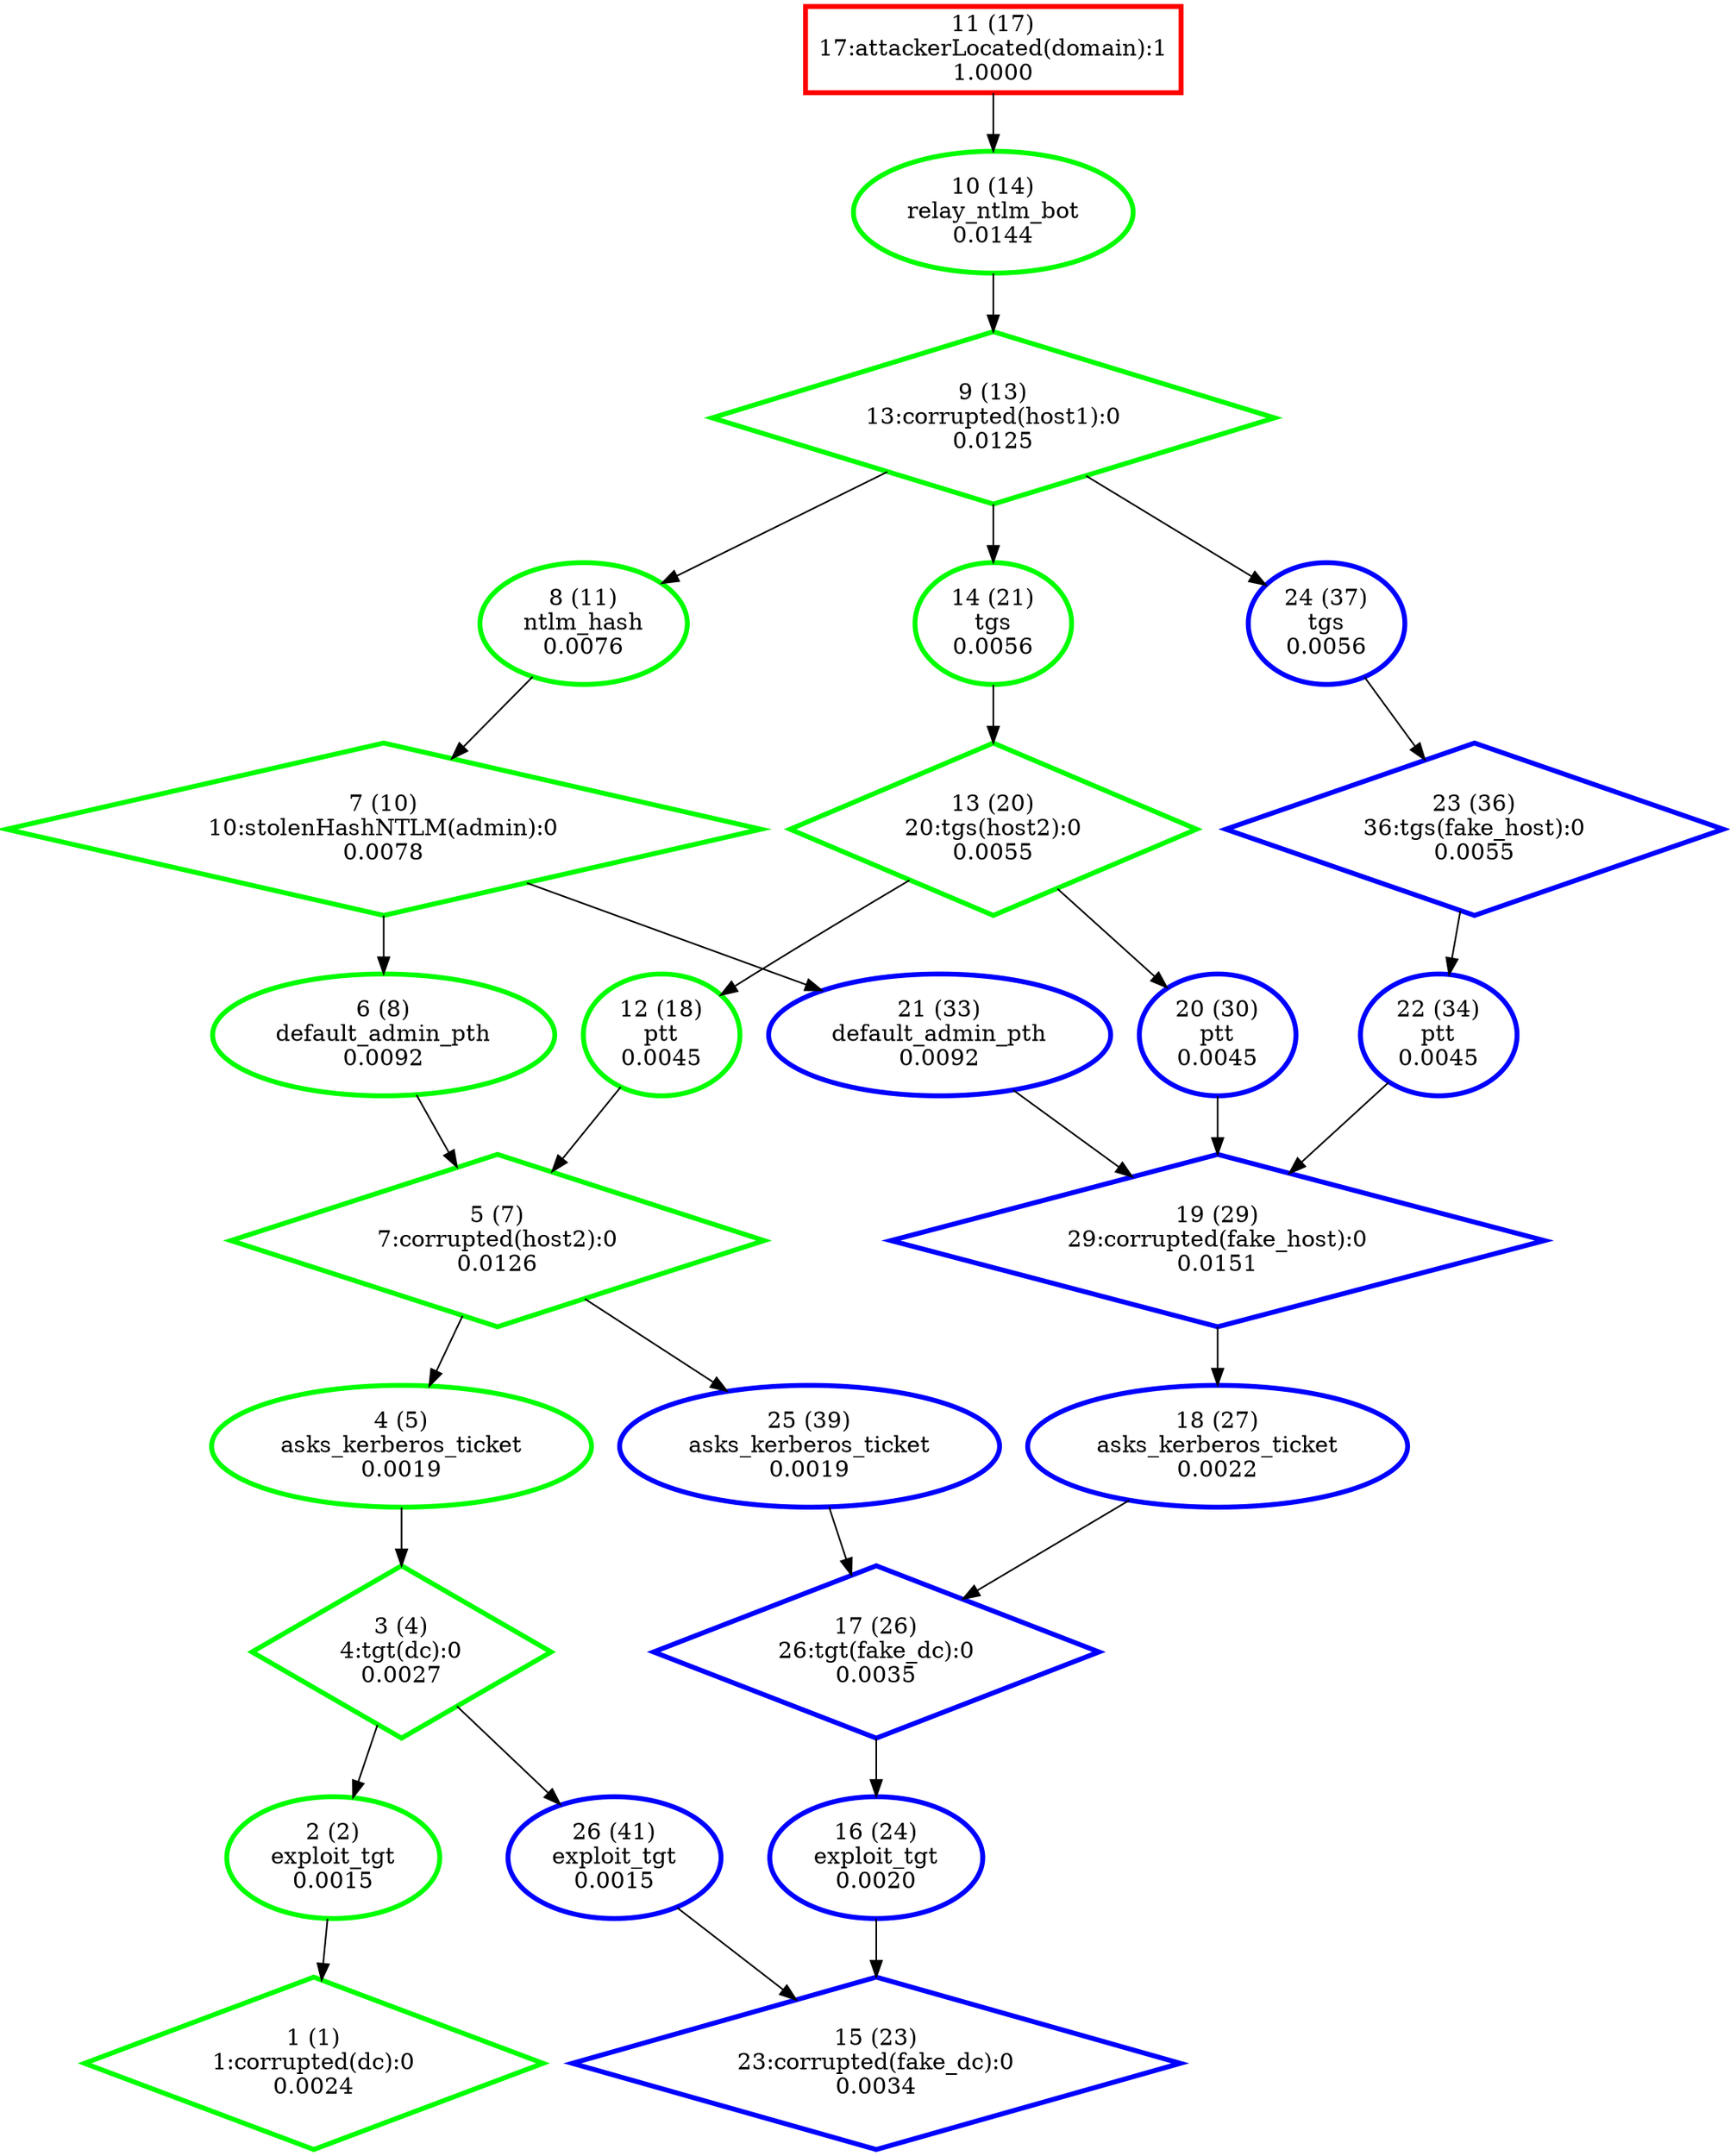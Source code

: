 digraph G {
  1 [label="1 (1)\n1:corrupted(dc):0\n0.0024", color="#00FF00", penwidth=3, shape="diamond"];
  2 [label="2 (2)\nexploit_tgt\n0.0015", color="#00FF00", penwidth=3, shape="ellipse"];
  3 [label="3 (4)\n4:tgt(dc):0\n0.0027", color="#00FF00", penwidth=3, shape="diamond"];
  4 [label="4 (5)\nasks_kerberos_ticket\n0.0019", color="#00FF00", penwidth=3, shape="ellipse"];
  5 [label="5 (7)\n7:corrupted(host2):0\n0.0126", color="#03FC00", penwidth=3, shape="diamond"];
  6 [label="6 (8)\ndefault_admin_pth\n0.0092", color="#02FD00", penwidth=3, shape="ellipse"];
  7 [label="7 (10)\n10:stolenHashNTLM(admin):0\n0.0078", color="#02FD00", penwidth=3, shape="diamond"];
  8 [label="8 (11)\nntlm_hash\n0.0076", color="#01FE00", penwidth=3, shape="ellipse"];
  9 [label="9 (13)\n13:corrupted(host1):0\n0.0125", color="#03FC00", penwidth=3, shape="diamond"];
  10 [label="10 (14)\nrelay_ntlm_bot\n0.0144", color="#03FC00", penwidth=3, shape="ellipse"];
  11 [label="11 (17)\n17:attackerLocated(domain):1\n1.0000", color="#FE0100", penwidth=3, shape="box"];
  12 [label="12 (18)\nptt\n0.0045", color="#01FE00", penwidth=3, shape="ellipse"];
  13 [label="13 (20)\n20:tgs(host2):0\n0.0055", color="#01FE00", penwidth=3, shape="diamond"];
  14 [label="14 (21)\ntgs\n0.0056", color="#01FE00", penwidth=3, shape="ellipse"];
  15 [label="15 (23)\n23:corrupted(fake_dc):0\n0.0034", color="blue", penwidth=3, shape="diamond"];
  16 [label="16 (24)\nexploit_tgt\n0.0020", color="blue", penwidth=3, shape="ellipse"];
  17 [label="17 (26)\n26:tgt(fake_dc):0\n0.0035", color="blue", penwidth=3, shape="diamond"];
  18 [label="18 (27)\nasks_kerberos_ticket\n0.0022", color="blue", penwidth=3, shape="ellipse"];
  19 [label="19 (29)\n29:corrupted(fake_host):0\n0.0151", color="blue", penwidth=3, shape="diamond"];
  20 [label="20 (30)\nptt\n0.0045", color="blue", penwidth=3, shape="ellipse"];
  21 [label="21 (33)\ndefault_admin_pth\n0.0092", color="blue", penwidth=3, shape="ellipse"];
  22 [label="22 (34)\nptt\n0.0045", color="blue", penwidth=3, shape="ellipse"];
  23 [label="23 (36)\n36:tgs(fake_host):0\n0.0055", color="blue", penwidth=3, shape="diamond"];
  24 [label="24 (37)\ntgs\n0.0056", color="blue", penwidth=3, shape="ellipse"];
  25 [label="25 (39)\nasks_kerberos_ticket\n0.0019", color="blue", penwidth=3, shape="ellipse"];
  26 [label="26 (41)\nexploit_tgt\n0.0015", color="blue", penwidth=3, shape="ellipse"];
  "11" -> "10";
  "10" -> "9";
  "9" -> "8";
  "9" -> "14";
  "9" -> "24";
  "8" -> "7";
  "7" -> "6";
  "7" -> "21";
  "6" -> "5";
  "5" -> "4";
  "5" -> "25";
  "14" -> "13";
  "13" -> "12";
  "13" -> "20";
  "12" -> "5";
  "4" -> "3";
  "3" -> "2";
  "3" -> "26";
  "2" -> "1";
  "20" -> "19";
  "19" -> "18";
  "21" -> "19";
  "24" -> "23";
  "23" -> "22";
  "22" -> "19";
  "18" -> "17";
  "17" -> "16";
  "25" -> "17";
  "16" -> "15";
  "26" -> "15";
}
